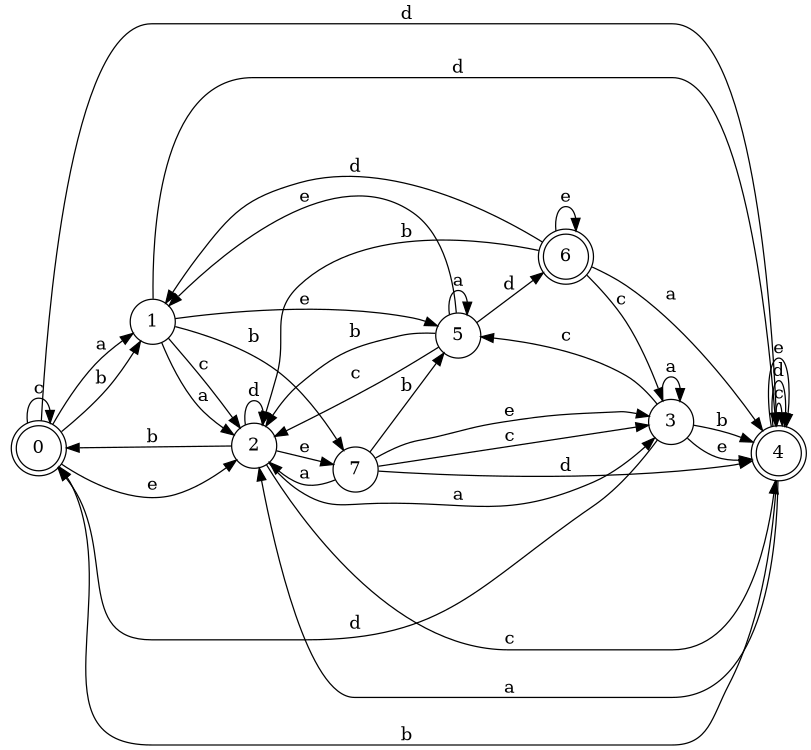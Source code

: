 digraph n7_1 {
__start0 [label="" shape="none"];

rankdir=LR;
size="8,5";

s0 [style="rounded,filled", color="black", fillcolor="white" shape="doublecircle", label="0"];
s1 [style="filled", color="black", fillcolor="white" shape="circle", label="1"];
s2 [style="filled", color="black", fillcolor="white" shape="circle", label="2"];
s3 [style="filled", color="black", fillcolor="white" shape="circle", label="3"];
s4 [style="rounded,filled", color="black", fillcolor="white" shape="doublecircle", label="4"];
s5 [style="filled", color="black", fillcolor="white" shape="circle", label="5"];
s6 [style="rounded,filled", color="black", fillcolor="white" shape="doublecircle", label="6"];
s7 [style="filled", color="black", fillcolor="white" shape="circle", label="7"];
s0 -> s1 [label="a"];
s0 -> s1 [label="b"];
s0 -> s0 [label="c"];
s0 -> s4 [label="d"];
s0 -> s2 [label="e"];
s1 -> s2 [label="a"];
s1 -> s7 [label="b"];
s1 -> s2 [label="c"];
s1 -> s4 [label="d"];
s1 -> s5 [label="e"];
s2 -> s3 [label="a"];
s2 -> s0 [label="b"];
s2 -> s4 [label="c"];
s2 -> s2 [label="d"];
s2 -> s7 [label="e"];
s3 -> s3 [label="a"];
s3 -> s4 [label="b"];
s3 -> s5 [label="c"];
s3 -> s0 [label="d"];
s3 -> s4 [label="e"];
s4 -> s2 [label="a"];
s4 -> s0 [label="b"];
s4 -> s4 [label="c"];
s4 -> s4 [label="d"];
s4 -> s4 [label="e"];
s5 -> s5 [label="a"];
s5 -> s2 [label="b"];
s5 -> s2 [label="c"];
s5 -> s6 [label="d"];
s5 -> s1 [label="e"];
s6 -> s4 [label="a"];
s6 -> s2 [label="b"];
s6 -> s3 [label="c"];
s6 -> s1 [label="d"];
s6 -> s6 [label="e"];
s7 -> s2 [label="a"];
s7 -> s5 [label="b"];
s7 -> s3 [label="c"];
s7 -> s4 [label="d"];
s7 -> s3 [label="e"];

}